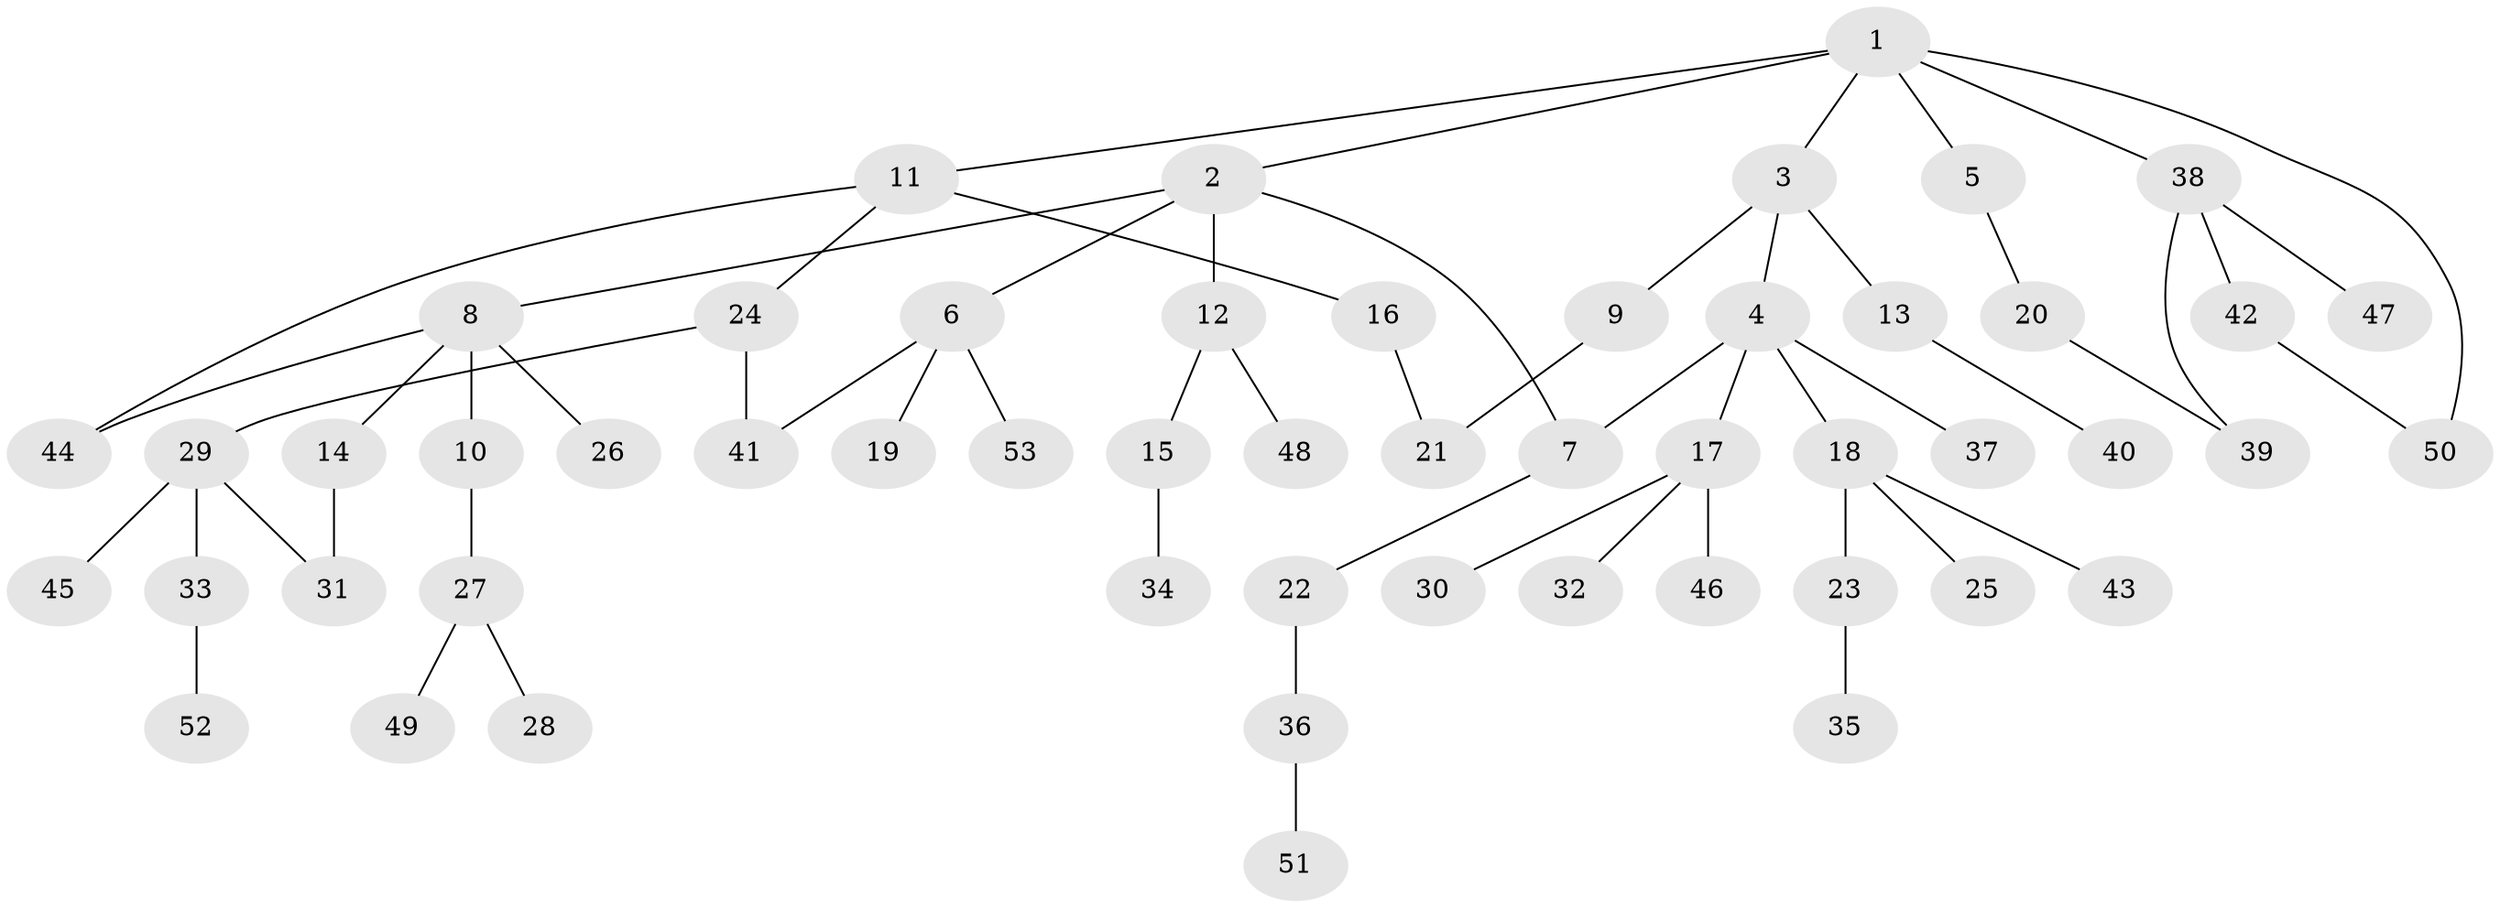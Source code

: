 // coarse degree distribution, {3: 0.0625, 6: 0.0625, 5: 0.0625, 4: 0.1875, 2: 0.125, 1: 0.5}
// Generated by graph-tools (version 1.1) at 2025/48/03/04/25 22:48:39]
// undirected, 53 vertices, 59 edges
graph export_dot {
  node [color=gray90,style=filled];
  1;
  2;
  3;
  4;
  5;
  6;
  7;
  8;
  9;
  10;
  11;
  12;
  13;
  14;
  15;
  16;
  17;
  18;
  19;
  20;
  21;
  22;
  23;
  24;
  25;
  26;
  27;
  28;
  29;
  30;
  31;
  32;
  33;
  34;
  35;
  36;
  37;
  38;
  39;
  40;
  41;
  42;
  43;
  44;
  45;
  46;
  47;
  48;
  49;
  50;
  51;
  52;
  53;
  1 -- 2;
  1 -- 3;
  1 -- 5;
  1 -- 11;
  1 -- 38;
  1 -- 50;
  2 -- 6;
  2 -- 8;
  2 -- 12;
  2 -- 7;
  3 -- 4;
  3 -- 9;
  3 -- 13;
  4 -- 7;
  4 -- 17;
  4 -- 18;
  4 -- 37;
  5 -- 20;
  6 -- 19;
  6 -- 41;
  6 -- 53;
  7 -- 22;
  8 -- 10;
  8 -- 14;
  8 -- 26;
  8 -- 44;
  9 -- 21;
  10 -- 27;
  11 -- 16;
  11 -- 24;
  11 -- 44;
  12 -- 15;
  12 -- 48;
  13 -- 40;
  14 -- 31;
  15 -- 34;
  16 -- 21;
  17 -- 30;
  17 -- 32;
  17 -- 46;
  18 -- 23;
  18 -- 25;
  18 -- 43;
  20 -- 39;
  22 -- 36;
  23 -- 35;
  24 -- 29;
  24 -- 41;
  27 -- 28;
  27 -- 49;
  29 -- 33;
  29 -- 45;
  29 -- 31;
  33 -- 52;
  36 -- 51;
  38 -- 42;
  38 -- 47;
  38 -- 39;
  42 -- 50;
}
